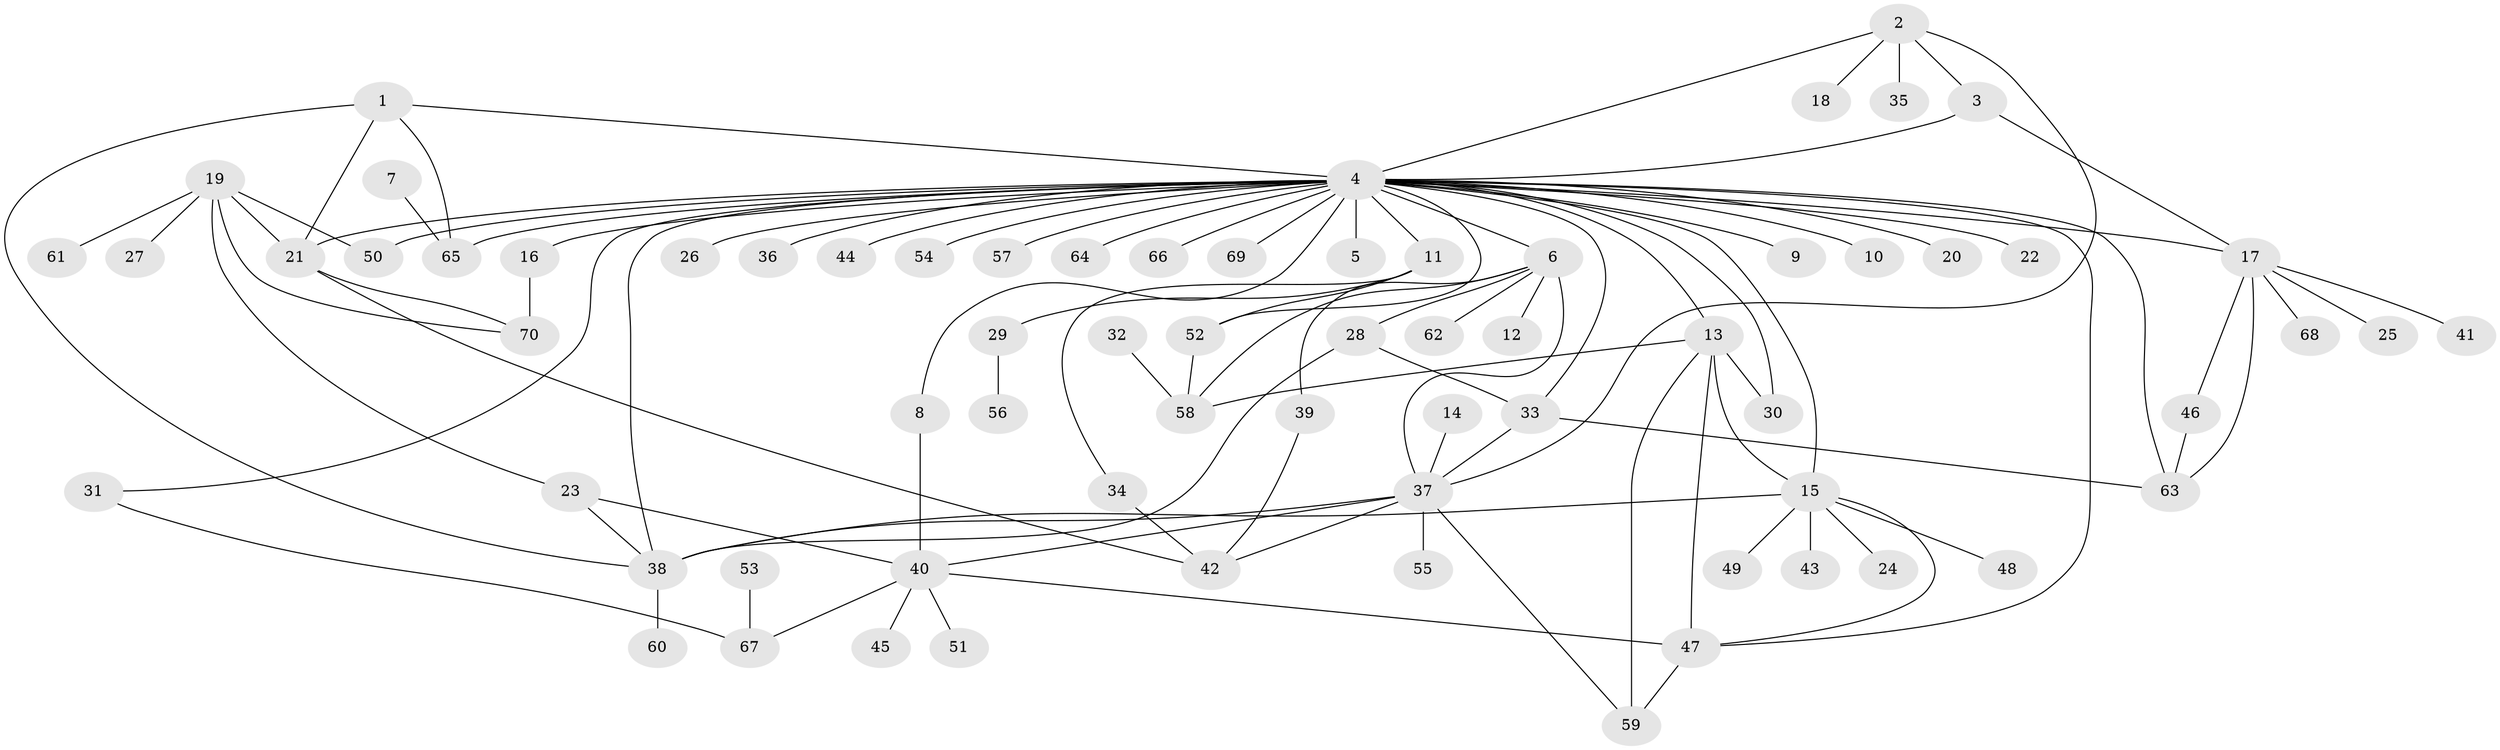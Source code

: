 // original degree distribution, {40: 0.01, 3: 0.16, 4: 0.05, 5: 0.04, 2: 0.29, 1: 0.38, 9: 0.02, 7: 0.02, 10: 0.01, 8: 0.01, 6: 0.01}
// Generated by graph-tools (version 1.1) at 2025/36/03/04/25 23:36:58]
// undirected, 70 vertices, 103 edges
graph export_dot {
  node [color=gray90,style=filled];
  1;
  2;
  3;
  4;
  5;
  6;
  7;
  8;
  9;
  10;
  11;
  12;
  13;
  14;
  15;
  16;
  17;
  18;
  19;
  20;
  21;
  22;
  23;
  24;
  25;
  26;
  27;
  28;
  29;
  30;
  31;
  32;
  33;
  34;
  35;
  36;
  37;
  38;
  39;
  40;
  41;
  42;
  43;
  44;
  45;
  46;
  47;
  48;
  49;
  50;
  51;
  52;
  53;
  54;
  55;
  56;
  57;
  58;
  59;
  60;
  61;
  62;
  63;
  64;
  65;
  66;
  67;
  68;
  69;
  70;
  1 -- 4 [weight=1.0];
  1 -- 21 [weight=1.0];
  1 -- 38 [weight=1.0];
  1 -- 65 [weight=1.0];
  2 -- 3 [weight=1.0];
  2 -- 4 [weight=1.0];
  2 -- 18 [weight=1.0];
  2 -- 35 [weight=1.0];
  2 -- 37 [weight=1.0];
  3 -- 4 [weight=1.0];
  3 -- 17 [weight=1.0];
  4 -- 5 [weight=1.0];
  4 -- 6 [weight=1.0];
  4 -- 8 [weight=1.0];
  4 -- 9 [weight=1.0];
  4 -- 10 [weight=1.0];
  4 -- 11 [weight=1.0];
  4 -- 13 [weight=2.0];
  4 -- 15 [weight=1.0];
  4 -- 16 [weight=1.0];
  4 -- 17 [weight=1.0];
  4 -- 20 [weight=2.0];
  4 -- 21 [weight=1.0];
  4 -- 22 [weight=1.0];
  4 -- 26 [weight=1.0];
  4 -- 30 [weight=1.0];
  4 -- 31 [weight=1.0];
  4 -- 33 [weight=1.0];
  4 -- 36 [weight=1.0];
  4 -- 38 [weight=2.0];
  4 -- 44 [weight=1.0];
  4 -- 47 [weight=1.0];
  4 -- 50 [weight=2.0];
  4 -- 52 [weight=1.0];
  4 -- 54 [weight=1.0];
  4 -- 57 [weight=1.0];
  4 -- 63 [weight=1.0];
  4 -- 64 [weight=1.0];
  4 -- 65 [weight=1.0];
  4 -- 66 [weight=1.0];
  4 -- 69 [weight=1.0];
  6 -- 12 [weight=1.0];
  6 -- 28 [weight=1.0];
  6 -- 37 [weight=1.0];
  6 -- 39 [weight=1.0];
  6 -- 58 [weight=1.0];
  6 -- 62 [weight=1.0];
  7 -- 65 [weight=1.0];
  8 -- 40 [weight=1.0];
  11 -- 29 [weight=1.0];
  11 -- 34 [weight=1.0];
  11 -- 52 [weight=1.0];
  13 -- 15 [weight=1.0];
  13 -- 30 [weight=1.0];
  13 -- 47 [weight=1.0];
  13 -- 58 [weight=1.0];
  13 -- 59 [weight=1.0];
  14 -- 37 [weight=1.0];
  15 -- 24 [weight=1.0];
  15 -- 38 [weight=2.0];
  15 -- 43 [weight=1.0];
  15 -- 47 [weight=1.0];
  15 -- 48 [weight=1.0];
  15 -- 49 [weight=1.0];
  16 -- 70 [weight=1.0];
  17 -- 25 [weight=1.0];
  17 -- 41 [weight=1.0];
  17 -- 46 [weight=1.0];
  17 -- 63 [weight=1.0];
  17 -- 68 [weight=1.0];
  19 -- 21 [weight=1.0];
  19 -- 23 [weight=1.0];
  19 -- 27 [weight=1.0];
  19 -- 50 [weight=1.0];
  19 -- 61 [weight=1.0];
  19 -- 70 [weight=1.0];
  21 -- 42 [weight=1.0];
  21 -- 70 [weight=1.0];
  23 -- 38 [weight=1.0];
  23 -- 40 [weight=1.0];
  28 -- 33 [weight=1.0];
  28 -- 38 [weight=1.0];
  29 -- 56 [weight=1.0];
  31 -- 67 [weight=1.0];
  32 -- 58 [weight=1.0];
  33 -- 37 [weight=1.0];
  33 -- 63 [weight=1.0];
  34 -- 42 [weight=1.0];
  37 -- 38 [weight=1.0];
  37 -- 40 [weight=1.0];
  37 -- 42 [weight=1.0];
  37 -- 55 [weight=1.0];
  37 -- 59 [weight=1.0];
  38 -- 60 [weight=1.0];
  39 -- 42 [weight=1.0];
  40 -- 45 [weight=1.0];
  40 -- 47 [weight=1.0];
  40 -- 51 [weight=1.0];
  40 -- 67 [weight=1.0];
  46 -- 63 [weight=1.0];
  47 -- 59 [weight=1.0];
  52 -- 58 [weight=1.0];
  53 -- 67 [weight=1.0];
}
